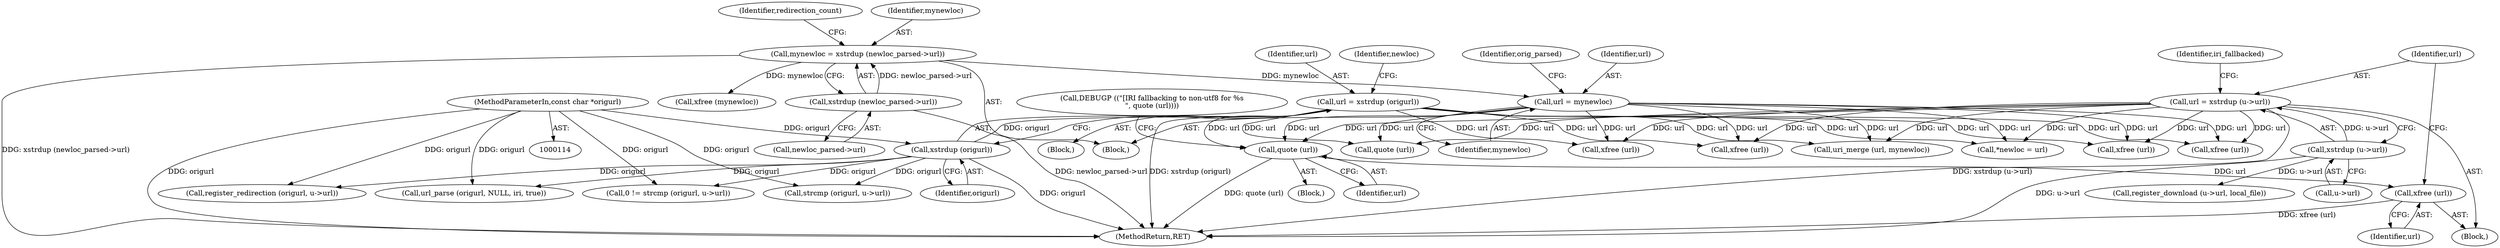 digraph "0_savannah_e996e322ffd42aaa051602da182d03178d0f13e1_0@pointer" {
"1000589" [label="(Call,xfree (url))"];
"1000587" [label="(Call,quote (url))"];
"1000591" [label="(Call,url = xstrdup (u->url))"];
"1000593" [label="(Call,xstrdup (u->url))"];
"1000525" [label="(Call,url = mynewloc)"];
"1000484" [label="(Call,mynewloc = xstrdup (newloc_parsed->url))"];
"1000486" [label="(Call,xstrdup (newloc_parsed->url))"];
"1000176" [label="(Call,url = xstrdup (origurl))"];
"1000178" [label="(Call,xstrdup (origurl))"];
"1000116" [label="(MethodParameterIn,const char *origurl)"];
"1000589" [label="(Call,xfree (url))"];
"1000576" [label="(Call,url_parse (origurl, NULL, iri, true))"];
"1000590" [label="(Identifier,url)"];
"1000516" [label="(Call,xfree (mynewloc))"];
"1000587" [label="(Call,quote (url))"];
"1000116" [label="(MethodParameterIn,const char *origurl)"];
"1000258" [label="(Call,xfree (url))"];
"1000591" [label="(Call,url = xstrdup (u->url))"];
"1000526" [label="(Identifier,url)"];
"1000621" [label="(Call,register_download (u->url, local_file))"];
"1000711" [label="(MethodReturn,RET)"];
"1000484" [label="(Call,mynewloc = xstrdup (newloc_parsed->url))"];
"1000584" [label="(Call,DEBUGP ((\"[IRI fallbacking to non-utf8 for %s\n\", quote (url))))"];
"1000177" [label="(Identifier,url)"];
"1000124" [label="(Block,)"];
"1000530" [label="(Identifier,orig_parsed)"];
"1000691" [label="(Call,xfree (url))"];
"1000594" [label="(Call,u->url)"];
"1000527" [label="(Identifier,mynewloc)"];
"1000411" [label="(Call,uri_merge (url, mynewloc))"];
"1000181" [label="(Identifier,newloc)"];
"1000641" [label="(Call,register_redirection (origurl, u->url))"];
"1000592" [label="(Identifier,url)"];
"1000400" [label="(Block,)"];
"1000598" [label="(Identifier,iri_fallbacked)"];
"1000634" [label="(Call,0 != strcmp (origurl, u->url))"];
"1000493" [label="(Identifier,redirection_count)"];
"1000176" [label="(Call,url = xstrdup (origurl))"];
"1000486" [label="(Call,xstrdup (newloc_parsed->url))"];
"1000636" [label="(Call,strcmp (origurl, u->url))"];
"1000585" [label="(Block,)"];
"1000485" [label="(Identifier,mynewloc)"];
"1000487" [label="(Call,newloc_parsed->url)"];
"1000686" [label="(Call,*newloc = url)"];
"1000293" [label="(Call,xfree (url))"];
"1000593" [label="(Call,xstrdup (u->url))"];
"1000701" [label="(Call,xfree (url))"];
"1000178" [label="(Call,xstrdup (origurl))"];
"1000179" [label="(Identifier,origurl)"];
"1000588" [label="(Identifier,url)"];
"1000583" [label="(Block,)"];
"1000525" [label="(Call,url = mynewloc)"];
"1000605" [label="(Call,quote (url))"];
"1000589" -> "1000583"  [label="AST: "];
"1000589" -> "1000590"  [label="CFG: "];
"1000590" -> "1000589"  [label="AST: "];
"1000592" -> "1000589"  [label="CFG: "];
"1000589" -> "1000711"  [label="DDG: xfree (url)"];
"1000587" -> "1000589"  [label="DDG: url"];
"1000587" -> "1000585"  [label="AST: "];
"1000587" -> "1000588"  [label="CFG: "];
"1000588" -> "1000587"  [label="AST: "];
"1000584" -> "1000587"  [label="CFG: "];
"1000587" -> "1000711"  [label="DDG: quote (url)"];
"1000591" -> "1000587"  [label="DDG: url"];
"1000525" -> "1000587"  [label="DDG: url"];
"1000176" -> "1000587"  [label="DDG: url"];
"1000591" -> "1000583"  [label="AST: "];
"1000591" -> "1000593"  [label="CFG: "];
"1000592" -> "1000591"  [label="AST: "];
"1000593" -> "1000591"  [label="AST: "];
"1000598" -> "1000591"  [label="CFG: "];
"1000591" -> "1000711"  [label="DDG: xstrdup (u->url)"];
"1000591" -> "1000258"  [label="DDG: url"];
"1000591" -> "1000293"  [label="DDG: url"];
"1000591" -> "1000411"  [label="DDG: url"];
"1000593" -> "1000591"  [label="DDG: u->url"];
"1000591" -> "1000605"  [label="DDG: url"];
"1000591" -> "1000686"  [label="DDG: url"];
"1000591" -> "1000691"  [label="DDG: url"];
"1000591" -> "1000701"  [label="DDG: url"];
"1000593" -> "1000594"  [label="CFG: "];
"1000594" -> "1000593"  [label="AST: "];
"1000593" -> "1000711"  [label="DDG: u->url"];
"1000593" -> "1000621"  [label="DDG: u->url"];
"1000525" -> "1000400"  [label="AST: "];
"1000525" -> "1000527"  [label="CFG: "];
"1000526" -> "1000525"  [label="AST: "];
"1000527" -> "1000525"  [label="AST: "];
"1000530" -> "1000525"  [label="CFG: "];
"1000525" -> "1000258"  [label="DDG: url"];
"1000525" -> "1000293"  [label="DDG: url"];
"1000525" -> "1000411"  [label="DDG: url"];
"1000484" -> "1000525"  [label="DDG: mynewloc"];
"1000525" -> "1000605"  [label="DDG: url"];
"1000525" -> "1000686"  [label="DDG: url"];
"1000525" -> "1000691"  [label="DDG: url"];
"1000525" -> "1000701"  [label="DDG: url"];
"1000484" -> "1000400"  [label="AST: "];
"1000484" -> "1000486"  [label="CFG: "];
"1000485" -> "1000484"  [label="AST: "];
"1000486" -> "1000484"  [label="AST: "];
"1000493" -> "1000484"  [label="CFG: "];
"1000484" -> "1000711"  [label="DDG: xstrdup (newloc_parsed->url)"];
"1000486" -> "1000484"  [label="DDG: newloc_parsed->url"];
"1000484" -> "1000516"  [label="DDG: mynewloc"];
"1000486" -> "1000487"  [label="CFG: "];
"1000487" -> "1000486"  [label="AST: "];
"1000486" -> "1000711"  [label="DDG: newloc_parsed->url"];
"1000176" -> "1000124"  [label="AST: "];
"1000176" -> "1000178"  [label="CFG: "];
"1000177" -> "1000176"  [label="AST: "];
"1000178" -> "1000176"  [label="AST: "];
"1000181" -> "1000176"  [label="CFG: "];
"1000176" -> "1000711"  [label="DDG: xstrdup (origurl)"];
"1000178" -> "1000176"  [label="DDG: origurl"];
"1000176" -> "1000258"  [label="DDG: url"];
"1000176" -> "1000293"  [label="DDG: url"];
"1000176" -> "1000411"  [label="DDG: url"];
"1000176" -> "1000605"  [label="DDG: url"];
"1000176" -> "1000686"  [label="DDG: url"];
"1000176" -> "1000691"  [label="DDG: url"];
"1000176" -> "1000701"  [label="DDG: url"];
"1000178" -> "1000179"  [label="CFG: "];
"1000179" -> "1000178"  [label="AST: "];
"1000178" -> "1000711"  [label="DDG: origurl"];
"1000116" -> "1000178"  [label="DDG: origurl"];
"1000178" -> "1000576"  [label="DDG: origurl"];
"1000178" -> "1000634"  [label="DDG: origurl"];
"1000178" -> "1000636"  [label="DDG: origurl"];
"1000178" -> "1000641"  [label="DDG: origurl"];
"1000116" -> "1000114"  [label="AST: "];
"1000116" -> "1000711"  [label="DDG: origurl"];
"1000116" -> "1000576"  [label="DDG: origurl"];
"1000116" -> "1000634"  [label="DDG: origurl"];
"1000116" -> "1000636"  [label="DDG: origurl"];
"1000116" -> "1000641"  [label="DDG: origurl"];
}
